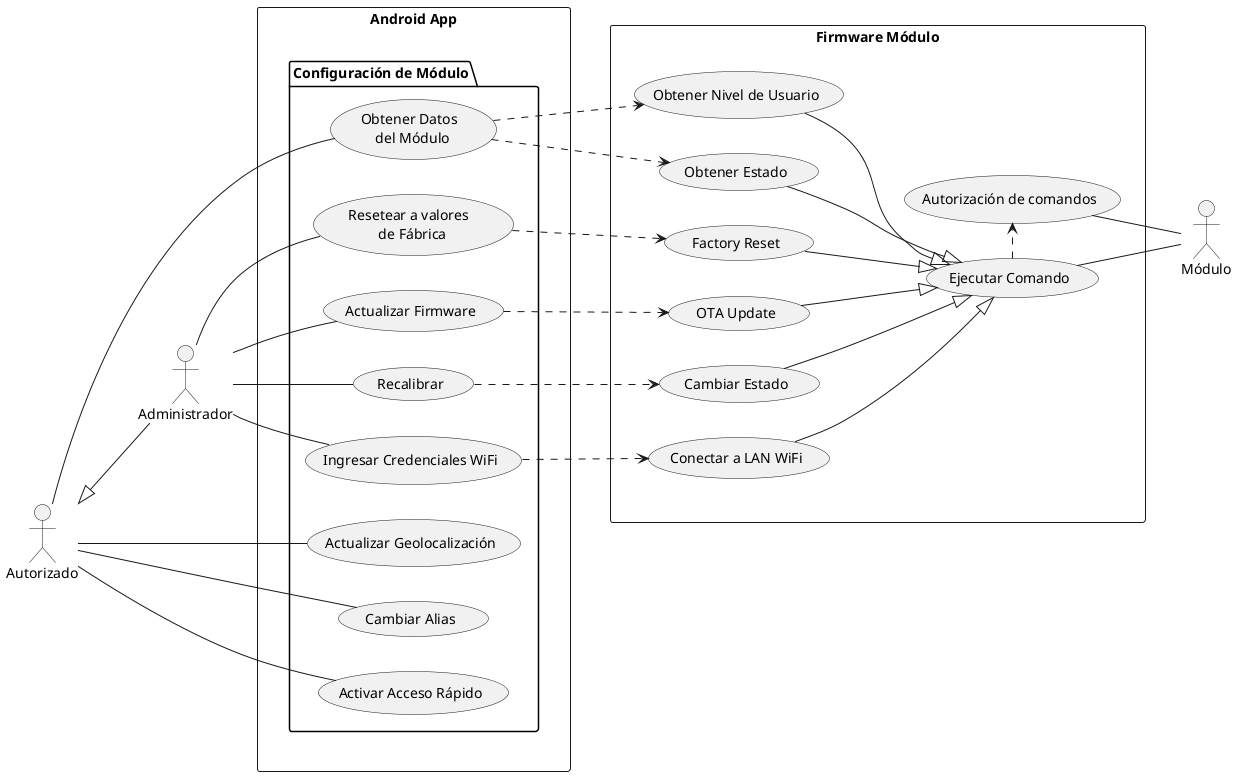 @startuml USE_config
left to right direction
actor "Autorizado" as UComun
actor "Administrador" as UAdmin
rectangle "Android App" as AA{
  package "Configuración de Módulo"{
    usecase "Obtener Datos \n del Módulo" as UC1

    usecase "Actualizar Geolocalización" as UC3
    usecase "Cambiar Alias" as UC4

    usecase "Ingresar Credenciales WiFi" as UC5
    usecase "Actualizar Firmware" as UC6
    usecase "Recalibrar" as UC7
    usecase "Resetear a valores \n de Fábrica" as UC8

    usecase "Activar Acceso Rápido" as UC9
  }
  
}

rectangle "Firmware Módulo" as FM {
    usecase "Ejecutar Comando" as UCF1
    usecase "Obtener Nivel de Usuario" as UCF3
    usecase "Conectar a LAN WiFi" as UCF4
    usecase "Autorización de comandos" as UCF5
    usecase "Obtener Estado" as UCF6
    usecase "Factory Reset" as UCF7
    usecase "OTA Update" as UCF8
    usecase "Cambiar Estado" as UCF10

}

actor "Módulo" as MOD

AA -[hidden]- FM

UCF1 -- MOD
UCF5 -- MOD

UCF1 .> UCF5
UCF3 --|> UCF1
UCF4 --|> UCF1
UCF6 --|> UCF1
UCF7 --|> UCF1
UCF8 --|> UCF1
UCF10 --|> UCF1

UC5 .right.> UCF4
UC8 .right.> UCF7
UC6 .right.> UCF8

UC7 .right.> UCF10
UC1 .right.> UCF3
UC1 .right.> UCF6

UComun <|-- UAdmin

UComun -- UC1
UComun -- UC9
UComun -- UC3
UComun -- UC4

UAdmin -- UC5
UAdmin -- UC6
UAdmin -- UC7
UAdmin -- UC8

@enduml
